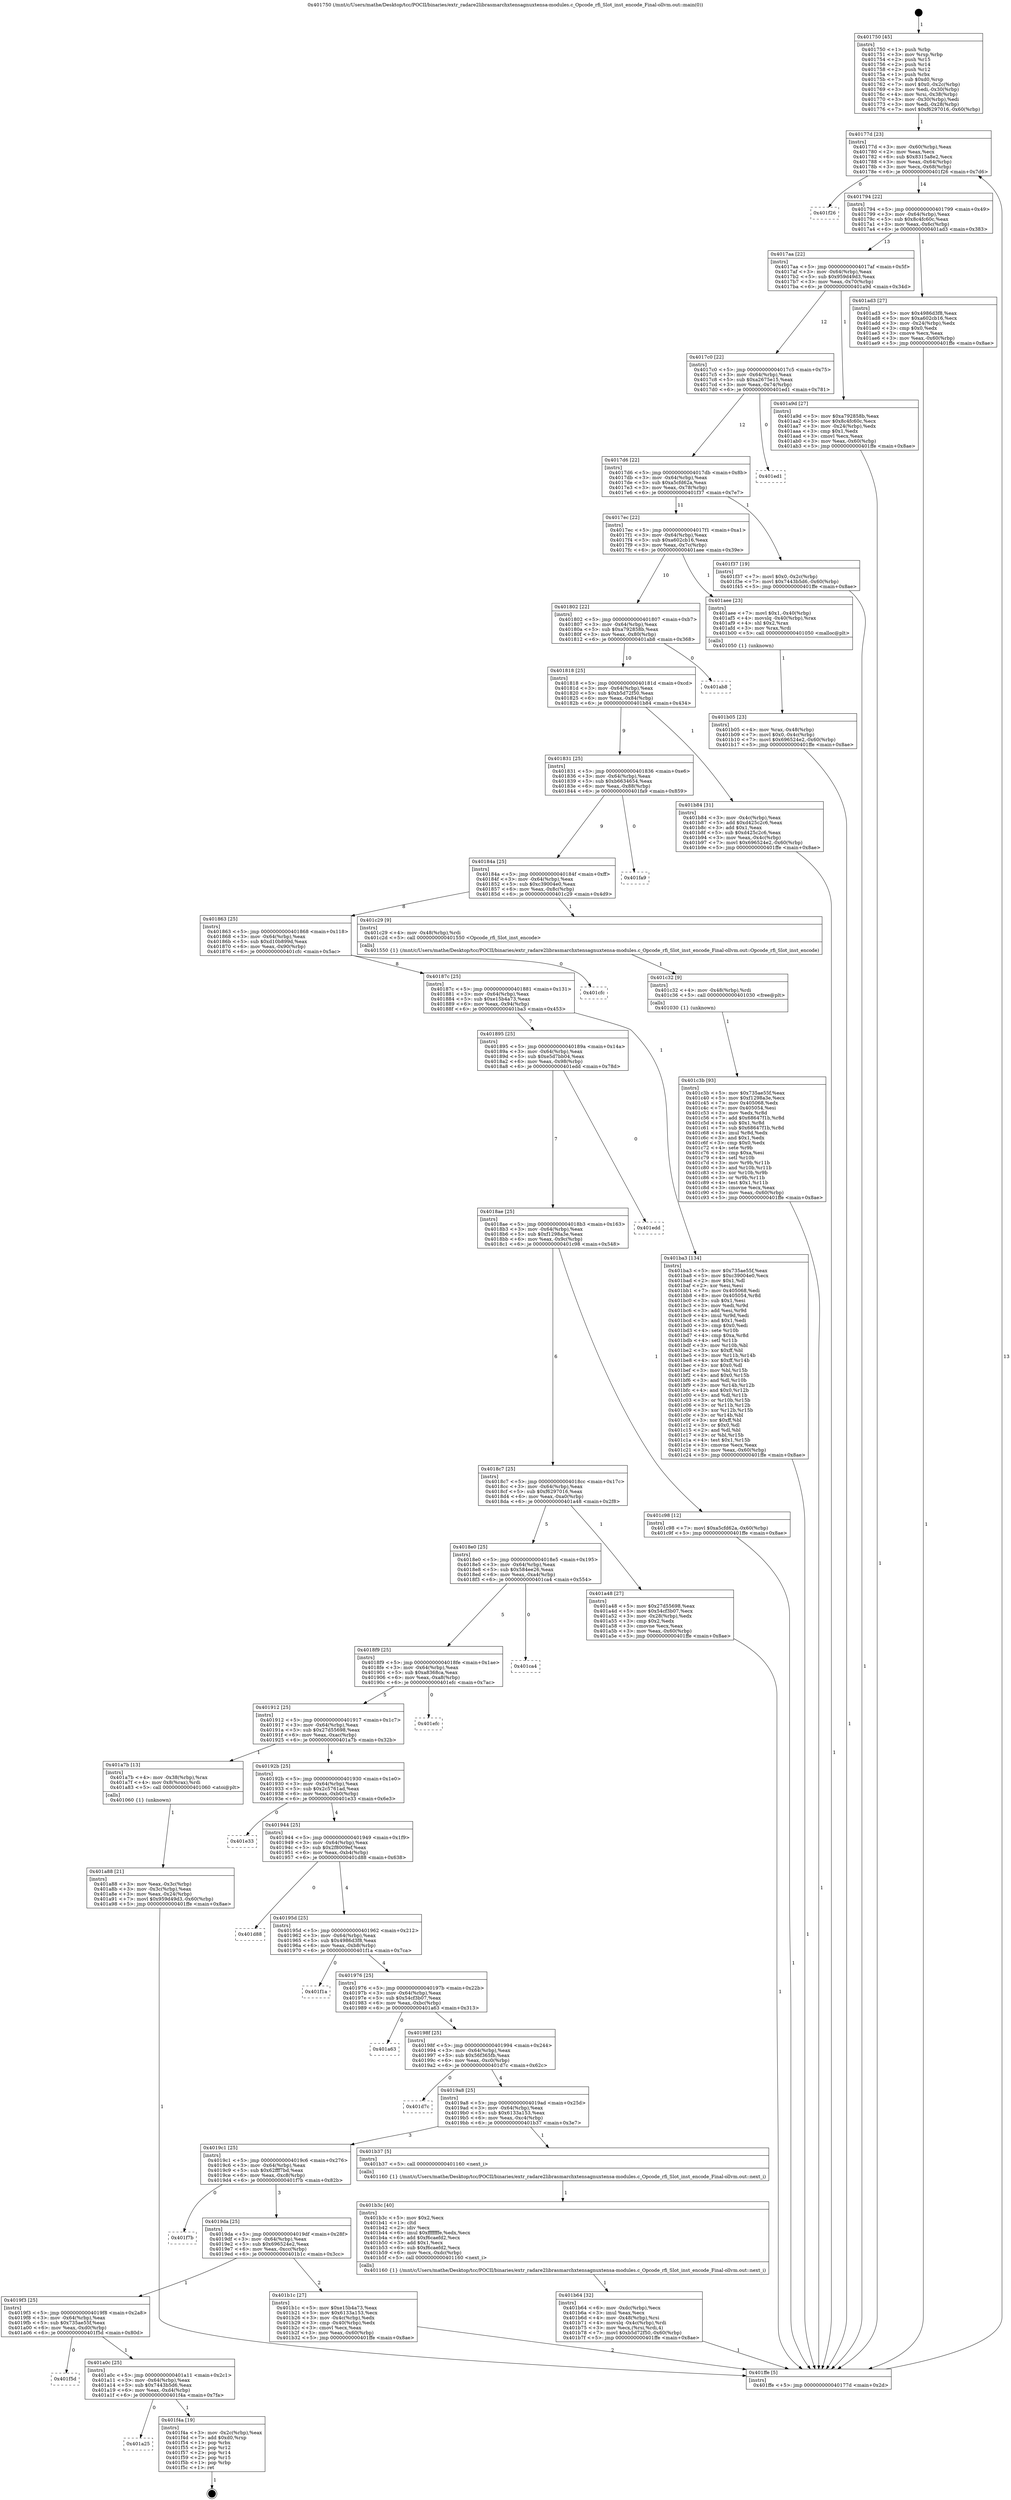 digraph "0x401750" {
  label = "0x401750 (/mnt/c/Users/mathe/Desktop/tcc/POCII/binaries/extr_radare2librasmarchxtensagnuxtensa-modules.c_Opcode_rfi_Slot_inst_encode_Final-ollvm.out::main(0))"
  labelloc = "t"
  node[shape=record]

  Entry [label="",width=0.3,height=0.3,shape=circle,fillcolor=black,style=filled]
  "0x40177d" [label="{
     0x40177d [23]\l
     | [instrs]\l
     &nbsp;&nbsp;0x40177d \<+3\>: mov -0x60(%rbp),%eax\l
     &nbsp;&nbsp;0x401780 \<+2\>: mov %eax,%ecx\l
     &nbsp;&nbsp;0x401782 \<+6\>: sub $0x8315a8e2,%ecx\l
     &nbsp;&nbsp;0x401788 \<+3\>: mov %eax,-0x64(%rbp)\l
     &nbsp;&nbsp;0x40178b \<+3\>: mov %ecx,-0x68(%rbp)\l
     &nbsp;&nbsp;0x40178e \<+6\>: je 0000000000401f26 \<main+0x7d6\>\l
  }"]
  "0x401f26" [label="{
     0x401f26\l
  }", style=dashed]
  "0x401794" [label="{
     0x401794 [22]\l
     | [instrs]\l
     &nbsp;&nbsp;0x401794 \<+5\>: jmp 0000000000401799 \<main+0x49\>\l
     &nbsp;&nbsp;0x401799 \<+3\>: mov -0x64(%rbp),%eax\l
     &nbsp;&nbsp;0x40179c \<+5\>: sub $0x8c4fc60c,%eax\l
     &nbsp;&nbsp;0x4017a1 \<+3\>: mov %eax,-0x6c(%rbp)\l
     &nbsp;&nbsp;0x4017a4 \<+6\>: je 0000000000401ad3 \<main+0x383\>\l
  }"]
  Exit [label="",width=0.3,height=0.3,shape=circle,fillcolor=black,style=filled,peripheries=2]
  "0x401ad3" [label="{
     0x401ad3 [27]\l
     | [instrs]\l
     &nbsp;&nbsp;0x401ad3 \<+5\>: mov $0x4986d3f8,%eax\l
     &nbsp;&nbsp;0x401ad8 \<+5\>: mov $0xa602cb16,%ecx\l
     &nbsp;&nbsp;0x401add \<+3\>: mov -0x24(%rbp),%edx\l
     &nbsp;&nbsp;0x401ae0 \<+3\>: cmp $0x0,%edx\l
     &nbsp;&nbsp;0x401ae3 \<+3\>: cmove %ecx,%eax\l
     &nbsp;&nbsp;0x401ae6 \<+3\>: mov %eax,-0x60(%rbp)\l
     &nbsp;&nbsp;0x401ae9 \<+5\>: jmp 0000000000401ffe \<main+0x8ae\>\l
  }"]
  "0x4017aa" [label="{
     0x4017aa [22]\l
     | [instrs]\l
     &nbsp;&nbsp;0x4017aa \<+5\>: jmp 00000000004017af \<main+0x5f\>\l
     &nbsp;&nbsp;0x4017af \<+3\>: mov -0x64(%rbp),%eax\l
     &nbsp;&nbsp;0x4017b2 \<+5\>: sub $0x959d49d3,%eax\l
     &nbsp;&nbsp;0x4017b7 \<+3\>: mov %eax,-0x70(%rbp)\l
     &nbsp;&nbsp;0x4017ba \<+6\>: je 0000000000401a9d \<main+0x34d\>\l
  }"]
  "0x401a25" [label="{
     0x401a25\l
  }", style=dashed]
  "0x401a9d" [label="{
     0x401a9d [27]\l
     | [instrs]\l
     &nbsp;&nbsp;0x401a9d \<+5\>: mov $0xa792858b,%eax\l
     &nbsp;&nbsp;0x401aa2 \<+5\>: mov $0x8c4fc60c,%ecx\l
     &nbsp;&nbsp;0x401aa7 \<+3\>: mov -0x24(%rbp),%edx\l
     &nbsp;&nbsp;0x401aaa \<+3\>: cmp $0x1,%edx\l
     &nbsp;&nbsp;0x401aad \<+3\>: cmovl %ecx,%eax\l
     &nbsp;&nbsp;0x401ab0 \<+3\>: mov %eax,-0x60(%rbp)\l
     &nbsp;&nbsp;0x401ab3 \<+5\>: jmp 0000000000401ffe \<main+0x8ae\>\l
  }"]
  "0x4017c0" [label="{
     0x4017c0 [22]\l
     | [instrs]\l
     &nbsp;&nbsp;0x4017c0 \<+5\>: jmp 00000000004017c5 \<main+0x75\>\l
     &nbsp;&nbsp;0x4017c5 \<+3\>: mov -0x64(%rbp),%eax\l
     &nbsp;&nbsp;0x4017c8 \<+5\>: sub $0xa2675e15,%eax\l
     &nbsp;&nbsp;0x4017cd \<+3\>: mov %eax,-0x74(%rbp)\l
     &nbsp;&nbsp;0x4017d0 \<+6\>: je 0000000000401ed1 \<main+0x781\>\l
  }"]
  "0x401f4a" [label="{
     0x401f4a [19]\l
     | [instrs]\l
     &nbsp;&nbsp;0x401f4a \<+3\>: mov -0x2c(%rbp),%eax\l
     &nbsp;&nbsp;0x401f4d \<+7\>: add $0xd0,%rsp\l
     &nbsp;&nbsp;0x401f54 \<+1\>: pop %rbx\l
     &nbsp;&nbsp;0x401f55 \<+2\>: pop %r12\l
     &nbsp;&nbsp;0x401f57 \<+2\>: pop %r14\l
     &nbsp;&nbsp;0x401f59 \<+2\>: pop %r15\l
     &nbsp;&nbsp;0x401f5b \<+1\>: pop %rbp\l
     &nbsp;&nbsp;0x401f5c \<+1\>: ret\l
  }"]
  "0x401ed1" [label="{
     0x401ed1\l
  }", style=dashed]
  "0x4017d6" [label="{
     0x4017d6 [22]\l
     | [instrs]\l
     &nbsp;&nbsp;0x4017d6 \<+5\>: jmp 00000000004017db \<main+0x8b\>\l
     &nbsp;&nbsp;0x4017db \<+3\>: mov -0x64(%rbp),%eax\l
     &nbsp;&nbsp;0x4017de \<+5\>: sub $0xa5cfd62a,%eax\l
     &nbsp;&nbsp;0x4017e3 \<+3\>: mov %eax,-0x78(%rbp)\l
     &nbsp;&nbsp;0x4017e6 \<+6\>: je 0000000000401f37 \<main+0x7e7\>\l
  }"]
  "0x401a0c" [label="{
     0x401a0c [25]\l
     | [instrs]\l
     &nbsp;&nbsp;0x401a0c \<+5\>: jmp 0000000000401a11 \<main+0x2c1\>\l
     &nbsp;&nbsp;0x401a11 \<+3\>: mov -0x64(%rbp),%eax\l
     &nbsp;&nbsp;0x401a14 \<+5\>: sub $0x7443b5d6,%eax\l
     &nbsp;&nbsp;0x401a19 \<+6\>: mov %eax,-0xd4(%rbp)\l
     &nbsp;&nbsp;0x401a1f \<+6\>: je 0000000000401f4a \<main+0x7fa\>\l
  }"]
  "0x401f37" [label="{
     0x401f37 [19]\l
     | [instrs]\l
     &nbsp;&nbsp;0x401f37 \<+7\>: movl $0x0,-0x2c(%rbp)\l
     &nbsp;&nbsp;0x401f3e \<+7\>: movl $0x7443b5d6,-0x60(%rbp)\l
     &nbsp;&nbsp;0x401f45 \<+5\>: jmp 0000000000401ffe \<main+0x8ae\>\l
  }"]
  "0x4017ec" [label="{
     0x4017ec [22]\l
     | [instrs]\l
     &nbsp;&nbsp;0x4017ec \<+5\>: jmp 00000000004017f1 \<main+0xa1\>\l
     &nbsp;&nbsp;0x4017f1 \<+3\>: mov -0x64(%rbp),%eax\l
     &nbsp;&nbsp;0x4017f4 \<+5\>: sub $0xa602cb16,%eax\l
     &nbsp;&nbsp;0x4017f9 \<+3\>: mov %eax,-0x7c(%rbp)\l
     &nbsp;&nbsp;0x4017fc \<+6\>: je 0000000000401aee \<main+0x39e\>\l
  }"]
  "0x401f5d" [label="{
     0x401f5d\l
  }", style=dashed]
  "0x401aee" [label="{
     0x401aee [23]\l
     | [instrs]\l
     &nbsp;&nbsp;0x401aee \<+7\>: movl $0x1,-0x40(%rbp)\l
     &nbsp;&nbsp;0x401af5 \<+4\>: movslq -0x40(%rbp),%rax\l
     &nbsp;&nbsp;0x401af9 \<+4\>: shl $0x2,%rax\l
     &nbsp;&nbsp;0x401afd \<+3\>: mov %rax,%rdi\l
     &nbsp;&nbsp;0x401b00 \<+5\>: call 0000000000401050 \<malloc@plt\>\l
     | [calls]\l
     &nbsp;&nbsp;0x401050 \{1\} (unknown)\l
  }"]
  "0x401802" [label="{
     0x401802 [22]\l
     | [instrs]\l
     &nbsp;&nbsp;0x401802 \<+5\>: jmp 0000000000401807 \<main+0xb7\>\l
     &nbsp;&nbsp;0x401807 \<+3\>: mov -0x64(%rbp),%eax\l
     &nbsp;&nbsp;0x40180a \<+5\>: sub $0xa792858b,%eax\l
     &nbsp;&nbsp;0x40180f \<+3\>: mov %eax,-0x80(%rbp)\l
     &nbsp;&nbsp;0x401812 \<+6\>: je 0000000000401ab8 \<main+0x368\>\l
  }"]
  "0x401c3b" [label="{
     0x401c3b [93]\l
     | [instrs]\l
     &nbsp;&nbsp;0x401c3b \<+5\>: mov $0x735ae55f,%eax\l
     &nbsp;&nbsp;0x401c40 \<+5\>: mov $0xf1298a3e,%ecx\l
     &nbsp;&nbsp;0x401c45 \<+7\>: mov 0x405068,%edx\l
     &nbsp;&nbsp;0x401c4c \<+7\>: mov 0x405054,%esi\l
     &nbsp;&nbsp;0x401c53 \<+3\>: mov %edx,%r8d\l
     &nbsp;&nbsp;0x401c56 \<+7\>: add $0x68647f1b,%r8d\l
     &nbsp;&nbsp;0x401c5d \<+4\>: sub $0x1,%r8d\l
     &nbsp;&nbsp;0x401c61 \<+7\>: sub $0x68647f1b,%r8d\l
     &nbsp;&nbsp;0x401c68 \<+4\>: imul %r8d,%edx\l
     &nbsp;&nbsp;0x401c6c \<+3\>: and $0x1,%edx\l
     &nbsp;&nbsp;0x401c6f \<+3\>: cmp $0x0,%edx\l
     &nbsp;&nbsp;0x401c72 \<+4\>: sete %r9b\l
     &nbsp;&nbsp;0x401c76 \<+3\>: cmp $0xa,%esi\l
     &nbsp;&nbsp;0x401c79 \<+4\>: setl %r10b\l
     &nbsp;&nbsp;0x401c7d \<+3\>: mov %r9b,%r11b\l
     &nbsp;&nbsp;0x401c80 \<+3\>: and %r10b,%r11b\l
     &nbsp;&nbsp;0x401c83 \<+3\>: xor %r10b,%r9b\l
     &nbsp;&nbsp;0x401c86 \<+3\>: or %r9b,%r11b\l
     &nbsp;&nbsp;0x401c89 \<+4\>: test $0x1,%r11b\l
     &nbsp;&nbsp;0x401c8d \<+3\>: cmovne %ecx,%eax\l
     &nbsp;&nbsp;0x401c90 \<+3\>: mov %eax,-0x60(%rbp)\l
     &nbsp;&nbsp;0x401c93 \<+5\>: jmp 0000000000401ffe \<main+0x8ae\>\l
  }"]
  "0x401ab8" [label="{
     0x401ab8\l
  }", style=dashed]
  "0x401818" [label="{
     0x401818 [25]\l
     | [instrs]\l
     &nbsp;&nbsp;0x401818 \<+5\>: jmp 000000000040181d \<main+0xcd\>\l
     &nbsp;&nbsp;0x40181d \<+3\>: mov -0x64(%rbp),%eax\l
     &nbsp;&nbsp;0x401820 \<+5\>: sub $0xb5d72f50,%eax\l
     &nbsp;&nbsp;0x401825 \<+6\>: mov %eax,-0x84(%rbp)\l
     &nbsp;&nbsp;0x40182b \<+6\>: je 0000000000401b84 \<main+0x434\>\l
  }"]
  "0x401c32" [label="{
     0x401c32 [9]\l
     | [instrs]\l
     &nbsp;&nbsp;0x401c32 \<+4\>: mov -0x48(%rbp),%rdi\l
     &nbsp;&nbsp;0x401c36 \<+5\>: call 0000000000401030 \<free@plt\>\l
     | [calls]\l
     &nbsp;&nbsp;0x401030 \{1\} (unknown)\l
  }"]
  "0x401b84" [label="{
     0x401b84 [31]\l
     | [instrs]\l
     &nbsp;&nbsp;0x401b84 \<+3\>: mov -0x4c(%rbp),%eax\l
     &nbsp;&nbsp;0x401b87 \<+5\>: add $0xd425c2c6,%eax\l
     &nbsp;&nbsp;0x401b8c \<+3\>: add $0x1,%eax\l
     &nbsp;&nbsp;0x401b8f \<+5\>: sub $0xd425c2c6,%eax\l
     &nbsp;&nbsp;0x401b94 \<+3\>: mov %eax,-0x4c(%rbp)\l
     &nbsp;&nbsp;0x401b97 \<+7\>: movl $0x696524e2,-0x60(%rbp)\l
     &nbsp;&nbsp;0x401b9e \<+5\>: jmp 0000000000401ffe \<main+0x8ae\>\l
  }"]
  "0x401831" [label="{
     0x401831 [25]\l
     | [instrs]\l
     &nbsp;&nbsp;0x401831 \<+5\>: jmp 0000000000401836 \<main+0xe6\>\l
     &nbsp;&nbsp;0x401836 \<+3\>: mov -0x64(%rbp),%eax\l
     &nbsp;&nbsp;0x401839 \<+5\>: sub $0xb6634654,%eax\l
     &nbsp;&nbsp;0x40183e \<+6\>: mov %eax,-0x88(%rbp)\l
     &nbsp;&nbsp;0x401844 \<+6\>: je 0000000000401fa9 \<main+0x859\>\l
  }"]
  "0x401b64" [label="{
     0x401b64 [32]\l
     | [instrs]\l
     &nbsp;&nbsp;0x401b64 \<+6\>: mov -0xdc(%rbp),%ecx\l
     &nbsp;&nbsp;0x401b6a \<+3\>: imul %eax,%ecx\l
     &nbsp;&nbsp;0x401b6d \<+4\>: mov -0x48(%rbp),%rsi\l
     &nbsp;&nbsp;0x401b71 \<+4\>: movslq -0x4c(%rbp),%rdi\l
     &nbsp;&nbsp;0x401b75 \<+3\>: mov %ecx,(%rsi,%rdi,4)\l
     &nbsp;&nbsp;0x401b78 \<+7\>: movl $0xb5d72f50,-0x60(%rbp)\l
     &nbsp;&nbsp;0x401b7f \<+5\>: jmp 0000000000401ffe \<main+0x8ae\>\l
  }"]
  "0x401fa9" [label="{
     0x401fa9\l
  }", style=dashed]
  "0x40184a" [label="{
     0x40184a [25]\l
     | [instrs]\l
     &nbsp;&nbsp;0x40184a \<+5\>: jmp 000000000040184f \<main+0xff\>\l
     &nbsp;&nbsp;0x40184f \<+3\>: mov -0x64(%rbp),%eax\l
     &nbsp;&nbsp;0x401852 \<+5\>: sub $0xc39004e0,%eax\l
     &nbsp;&nbsp;0x401857 \<+6\>: mov %eax,-0x8c(%rbp)\l
     &nbsp;&nbsp;0x40185d \<+6\>: je 0000000000401c29 \<main+0x4d9\>\l
  }"]
  "0x401b3c" [label="{
     0x401b3c [40]\l
     | [instrs]\l
     &nbsp;&nbsp;0x401b3c \<+5\>: mov $0x2,%ecx\l
     &nbsp;&nbsp;0x401b41 \<+1\>: cltd\l
     &nbsp;&nbsp;0x401b42 \<+2\>: idiv %ecx\l
     &nbsp;&nbsp;0x401b44 \<+6\>: imul $0xfffffffe,%edx,%ecx\l
     &nbsp;&nbsp;0x401b4a \<+6\>: add $0xf6caefd2,%ecx\l
     &nbsp;&nbsp;0x401b50 \<+3\>: add $0x1,%ecx\l
     &nbsp;&nbsp;0x401b53 \<+6\>: sub $0xf6caefd2,%ecx\l
     &nbsp;&nbsp;0x401b59 \<+6\>: mov %ecx,-0xdc(%rbp)\l
     &nbsp;&nbsp;0x401b5f \<+5\>: call 0000000000401160 \<next_i\>\l
     | [calls]\l
     &nbsp;&nbsp;0x401160 \{1\} (/mnt/c/Users/mathe/Desktop/tcc/POCII/binaries/extr_radare2librasmarchxtensagnuxtensa-modules.c_Opcode_rfi_Slot_inst_encode_Final-ollvm.out::next_i)\l
  }"]
  "0x401c29" [label="{
     0x401c29 [9]\l
     | [instrs]\l
     &nbsp;&nbsp;0x401c29 \<+4\>: mov -0x48(%rbp),%rdi\l
     &nbsp;&nbsp;0x401c2d \<+5\>: call 0000000000401550 \<Opcode_rfi_Slot_inst_encode\>\l
     | [calls]\l
     &nbsp;&nbsp;0x401550 \{1\} (/mnt/c/Users/mathe/Desktop/tcc/POCII/binaries/extr_radare2librasmarchxtensagnuxtensa-modules.c_Opcode_rfi_Slot_inst_encode_Final-ollvm.out::Opcode_rfi_Slot_inst_encode)\l
  }"]
  "0x401863" [label="{
     0x401863 [25]\l
     | [instrs]\l
     &nbsp;&nbsp;0x401863 \<+5\>: jmp 0000000000401868 \<main+0x118\>\l
     &nbsp;&nbsp;0x401868 \<+3\>: mov -0x64(%rbp),%eax\l
     &nbsp;&nbsp;0x40186b \<+5\>: sub $0xd10b899d,%eax\l
     &nbsp;&nbsp;0x401870 \<+6\>: mov %eax,-0x90(%rbp)\l
     &nbsp;&nbsp;0x401876 \<+6\>: je 0000000000401cfc \<main+0x5ac\>\l
  }"]
  "0x4019f3" [label="{
     0x4019f3 [25]\l
     | [instrs]\l
     &nbsp;&nbsp;0x4019f3 \<+5\>: jmp 00000000004019f8 \<main+0x2a8\>\l
     &nbsp;&nbsp;0x4019f8 \<+3\>: mov -0x64(%rbp),%eax\l
     &nbsp;&nbsp;0x4019fb \<+5\>: sub $0x735ae55f,%eax\l
     &nbsp;&nbsp;0x401a00 \<+6\>: mov %eax,-0xd0(%rbp)\l
     &nbsp;&nbsp;0x401a06 \<+6\>: je 0000000000401f5d \<main+0x80d\>\l
  }"]
  "0x401cfc" [label="{
     0x401cfc\l
  }", style=dashed]
  "0x40187c" [label="{
     0x40187c [25]\l
     | [instrs]\l
     &nbsp;&nbsp;0x40187c \<+5\>: jmp 0000000000401881 \<main+0x131\>\l
     &nbsp;&nbsp;0x401881 \<+3\>: mov -0x64(%rbp),%eax\l
     &nbsp;&nbsp;0x401884 \<+5\>: sub $0xe15b4a73,%eax\l
     &nbsp;&nbsp;0x401889 \<+6\>: mov %eax,-0x94(%rbp)\l
     &nbsp;&nbsp;0x40188f \<+6\>: je 0000000000401ba3 \<main+0x453\>\l
  }"]
  "0x401b1c" [label="{
     0x401b1c [27]\l
     | [instrs]\l
     &nbsp;&nbsp;0x401b1c \<+5\>: mov $0xe15b4a73,%eax\l
     &nbsp;&nbsp;0x401b21 \<+5\>: mov $0x6133a153,%ecx\l
     &nbsp;&nbsp;0x401b26 \<+3\>: mov -0x4c(%rbp),%edx\l
     &nbsp;&nbsp;0x401b29 \<+3\>: cmp -0x40(%rbp),%edx\l
     &nbsp;&nbsp;0x401b2c \<+3\>: cmovl %ecx,%eax\l
     &nbsp;&nbsp;0x401b2f \<+3\>: mov %eax,-0x60(%rbp)\l
     &nbsp;&nbsp;0x401b32 \<+5\>: jmp 0000000000401ffe \<main+0x8ae\>\l
  }"]
  "0x401ba3" [label="{
     0x401ba3 [134]\l
     | [instrs]\l
     &nbsp;&nbsp;0x401ba3 \<+5\>: mov $0x735ae55f,%eax\l
     &nbsp;&nbsp;0x401ba8 \<+5\>: mov $0xc39004e0,%ecx\l
     &nbsp;&nbsp;0x401bad \<+2\>: mov $0x1,%dl\l
     &nbsp;&nbsp;0x401baf \<+2\>: xor %esi,%esi\l
     &nbsp;&nbsp;0x401bb1 \<+7\>: mov 0x405068,%edi\l
     &nbsp;&nbsp;0x401bb8 \<+8\>: mov 0x405054,%r8d\l
     &nbsp;&nbsp;0x401bc0 \<+3\>: sub $0x1,%esi\l
     &nbsp;&nbsp;0x401bc3 \<+3\>: mov %edi,%r9d\l
     &nbsp;&nbsp;0x401bc6 \<+3\>: add %esi,%r9d\l
     &nbsp;&nbsp;0x401bc9 \<+4\>: imul %r9d,%edi\l
     &nbsp;&nbsp;0x401bcd \<+3\>: and $0x1,%edi\l
     &nbsp;&nbsp;0x401bd0 \<+3\>: cmp $0x0,%edi\l
     &nbsp;&nbsp;0x401bd3 \<+4\>: sete %r10b\l
     &nbsp;&nbsp;0x401bd7 \<+4\>: cmp $0xa,%r8d\l
     &nbsp;&nbsp;0x401bdb \<+4\>: setl %r11b\l
     &nbsp;&nbsp;0x401bdf \<+3\>: mov %r10b,%bl\l
     &nbsp;&nbsp;0x401be2 \<+3\>: xor $0xff,%bl\l
     &nbsp;&nbsp;0x401be5 \<+3\>: mov %r11b,%r14b\l
     &nbsp;&nbsp;0x401be8 \<+4\>: xor $0xff,%r14b\l
     &nbsp;&nbsp;0x401bec \<+3\>: xor $0x0,%dl\l
     &nbsp;&nbsp;0x401bef \<+3\>: mov %bl,%r15b\l
     &nbsp;&nbsp;0x401bf2 \<+4\>: and $0x0,%r15b\l
     &nbsp;&nbsp;0x401bf6 \<+3\>: and %dl,%r10b\l
     &nbsp;&nbsp;0x401bf9 \<+3\>: mov %r14b,%r12b\l
     &nbsp;&nbsp;0x401bfc \<+4\>: and $0x0,%r12b\l
     &nbsp;&nbsp;0x401c00 \<+3\>: and %dl,%r11b\l
     &nbsp;&nbsp;0x401c03 \<+3\>: or %r10b,%r15b\l
     &nbsp;&nbsp;0x401c06 \<+3\>: or %r11b,%r12b\l
     &nbsp;&nbsp;0x401c09 \<+3\>: xor %r12b,%r15b\l
     &nbsp;&nbsp;0x401c0c \<+3\>: or %r14b,%bl\l
     &nbsp;&nbsp;0x401c0f \<+3\>: xor $0xff,%bl\l
     &nbsp;&nbsp;0x401c12 \<+3\>: or $0x0,%dl\l
     &nbsp;&nbsp;0x401c15 \<+2\>: and %dl,%bl\l
     &nbsp;&nbsp;0x401c17 \<+3\>: or %bl,%r15b\l
     &nbsp;&nbsp;0x401c1a \<+4\>: test $0x1,%r15b\l
     &nbsp;&nbsp;0x401c1e \<+3\>: cmovne %ecx,%eax\l
     &nbsp;&nbsp;0x401c21 \<+3\>: mov %eax,-0x60(%rbp)\l
     &nbsp;&nbsp;0x401c24 \<+5\>: jmp 0000000000401ffe \<main+0x8ae\>\l
  }"]
  "0x401895" [label="{
     0x401895 [25]\l
     | [instrs]\l
     &nbsp;&nbsp;0x401895 \<+5\>: jmp 000000000040189a \<main+0x14a\>\l
     &nbsp;&nbsp;0x40189a \<+3\>: mov -0x64(%rbp),%eax\l
     &nbsp;&nbsp;0x40189d \<+5\>: sub $0xe5d7bb04,%eax\l
     &nbsp;&nbsp;0x4018a2 \<+6\>: mov %eax,-0x98(%rbp)\l
     &nbsp;&nbsp;0x4018a8 \<+6\>: je 0000000000401edd \<main+0x78d\>\l
  }"]
  "0x4019da" [label="{
     0x4019da [25]\l
     | [instrs]\l
     &nbsp;&nbsp;0x4019da \<+5\>: jmp 00000000004019df \<main+0x28f\>\l
     &nbsp;&nbsp;0x4019df \<+3\>: mov -0x64(%rbp),%eax\l
     &nbsp;&nbsp;0x4019e2 \<+5\>: sub $0x696524e2,%eax\l
     &nbsp;&nbsp;0x4019e7 \<+6\>: mov %eax,-0xcc(%rbp)\l
     &nbsp;&nbsp;0x4019ed \<+6\>: je 0000000000401b1c \<main+0x3cc\>\l
  }"]
  "0x401edd" [label="{
     0x401edd\l
  }", style=dashed]
  "0x4018ae" [label="{
     0x4018ae [25]\l
     | [instrs]\l
     &nbsp;&nbsp;0x4018ae \<+5\>: jmp 00000000004018b3 \<main+0x163\>\l
     &nbsp;&nbsp;0x4018b3 \<+3\>: mov -0x64(%rbp),%eax\l
     &nbsp;&nbsp;0x4018b6 \<+5\>: sub $0xf1298a3e,%eax\l
     &nbsp;&nbsp;0x4018bb \<+6\>: mov %eax,-0x9c(%rbp)\l
     &nbsp;&nbsp;0x4018c1 \<+6\>: je 0000000000401c98 \<main+0x548\>\l
  }"]
  "0x401f7b" [label="{
     0x401f7b\l
  }", style=dashed]
  "0x401c98" [label="{
     0x401c98 [12]\l
     | [instrs]\l
     &nbsp;&nbsp;0x401c98 \<+7\>: movl $0xa5cfd62a,-0x60(%rbp)\l
     &nbsp;&nbsp;0x401c9f \<+5\>: jmp 0000000000401ffe \<main+0x8ae\>\l
  }"]
  "0x4018c7" [label="{
     0x4018c7 [25]\l
     | [instrs]\l
     &nbsp;&nbsp;0x4018c7 \<+5\>: jmp 00000000004018cc \<main+0x17c\>\l
     &nbsp;&nbsp;0x4018cc \<+3\>: mov -0x64(%rbp),%eax\l
     &nbsp;&nbsp;0x4018cf \<+5\>: sub $0xf6297016,%eax\l
     &nbsp;&nbsp;0x4018d4 \<+6\>: mov %eax,-0xa0(%rbp)\l
     &nbsp;&nbsp;0x4018da \<+6\>: je 0000000000401a48 \<main+0x2f8\>\l
  }"]
  "0x4019c1" [label="{
     0x4019c1 [25]\l
     | [instrs]\l
     &nbsp;&nbsp;0x4019c1 \<+5\>: jmp 00000000004019c6 \<main+0x276\>\l
     &nbsp;&nbsp;0x4019c6 \<+3\>: mov -0x64(%rbp),%eax\l
     &nbsp;&nbsp;0x4019c9 \<+5\>: sub $0x62fff7bd,%eax\l
     &nbsp;&nbsp;0x4019ce \<+6\>: mov %eax,-0xc8(%rbp)\l
     &nbsp;&nbsp;0x4019d4 \<+6\>: je 0000000000401f7b \<main+0x82b\>\l
  }"]
  "0x401a48" [label="{
     0x401a48 [27]\l
     | [instrs]\l
     &nbsp;&nbsp;0x401a48 \<+5\>: mov $0x27d55698,%eax\l
     &nbsp;&nbsp;0x401a4d \<+5\>: mov $0x54cf3b07,%ecx\l
     &nbsp;&nbsp;0x401a52 \<+3\>: mov -0x28(%rbp),%edx\l
     &nbsp;&nbsp;0x401a55 \<+3\>: cmp $0x2,%edx\l
     &nbsp;&nbsp;0x401a58 \<+3\>: cmovne %ecx,%eax\l
     &nbsp;&nbsp;0x401a5b \<+3\>: mov %eax,-0x60(%rbp)\l
     &nbsp;&nbsp;0x401a5e \<+5\>: jmp 0000000000401ffe \<main+0x8ae\>\l
  }"]
  "0x4018e0" [label="{
     0x4018e0 [25]\l
     | [instrs]\l
     &nbsp;&nbsp;0x4018e0 \<+5\>: jmp 00000000004018e5 \<main+0x195\>\l
     &nbsp;&nbsp;0x4018e5 \<+3\>: mov -0x64(%rbp),%eax\l
     &nbsp;&nbsp;0x4018e8 \<+5\>: sub $0x584ee26,%eax\l
     &nbsp;&nbsp;0x4018ed \<+6\>: mov %eax,-0xa4(%rbp)\l
     &nbsp;&nbsp;0x4018f3 \<+6\>: je 0000000000401ca4 \<main+0x554\>\l
  }"]
  "0x401ffe" [label="{
     0x401ffe [5]\l
     | [instrs]\l
     &nbsp;&nbsp;0x401ffe \<+5\>: jmp 000000000040177d \<main+0x2d\>\l
  }"]
  "0x401750" [label="{
     0x401750 [45]\l
     | [instrs]\l
     &nbsp;&nbsp;0x401750 \<+1\>: push %rbp\l
     &nbsp;&nbsp;0x401751 \<+3\>: mov %rsp,%rbp\l
     &nbsp;&nbsp;0x401754 \<+2\>: push %r15\l
     &nbsp;&nbsp;0x401756 \<+2\>: push %r14\l
     &nbsp;&nbsp;0x401758 \<+2\>: push %r12\l
     &nbsp;&nbsp;0x40175a \<+1\>: push %rbx\l
     &nbsp;&nbsp;0x40175b \<+7\>: sub $0xd0,%rsp\l
     &nbsp;&nbsp;0x401762 \<+7\>: movl $0x0,-0x2c(%rbp)\l
     &nbsp;&nbsp;0x401769 \<+3\>: mov %edi,-0x30(%rbp)\l
     &nbsp;&nbsp;0x40176c \<+4\>: mov %rsi,-0x38(%rbp)\l
     &nbsp;&nbsp;0x401770 \<+3\>: mov -0x30(%rbp),%edi\l
     &nbsp;&nbsp;0x401773 \<+3\>: mov %edi,-0x28(%rbp)\l
     &nbsp;&nbsp;0x401776 \<+7\>: movl $0xf6297016,-0x60(%rbp)\l
  }"]
  "0x401b37" [label="{
     0x401b37 [5]\l
     | [instrs]\l
     &nbsp;&nbsp;0x401b37 \<+5\>: call 0000000000401160 \<next_i\>\l
     | [calls]\l
     &nbsp;&nbsp;0x401160 \{1\} (/mnt/c/Users/mathe/Desktop/tcc/POCII/binaries/extr_radare2librasmarchxtensagnuxtensa-modules.c_Opcode_rfi_Slot_inst_encode_Final-ollvm.out::next_i)\l
  }"]
  "0x401ca4" [label="{
     0x401ca4\l
  }", style=dashed]
  "0x4018f9" [label="{
     0x4018f9 [25]\l
     | [instrs]\l
     &nbsp;&nbsp;0x4018f9 \<+5\>: jmp 00000000004018fe \<main+0x1ae\>\l
     &nbsp;&nbsp;0x4018fe \<+3\>: mov -0x64(%rbp),%eax\l
     &nbsp;&nbsp;0x401901 \<+5\>: sub $0xa8368ca,%eax\l
     &nbsp;&nbsp;0x401906 \<+6\>: mov %eax,-0xa8(%rbp)\l
     &nbsp;&nbsp;0x40190c \<+6\>: je 0000000000401efc \<main+0x7ac\>\l
  }"]
  "0x4019a8" [label="{
     0x4019a8 [25]\l
     | [instrs]\l
     &nbsp;&nbsp;0x4019a8 \<+5\>: jmp 00000000004019ad \<main+0x25d\>\l
     &nbsp;&nbsp;0x4019ad \<+3\>: mov -0x64(%rbp),%eax\l
     &nbsp;&nbsp;0x4019b0 \<+5\>: sub $0x6133a153,%eax\l
     &nbsp;&nbsp;0x4019b5 \<+6\>: mov %eax,-0xc4(%rbp)\l
     &nbsp;&nbsp;0x4019bb \<+6\>: je 0000000000401b37 \<main+0x3e7\>\l
  }"]
  "0x401efc" [label="{
     0x401efc\l
  }", style=dashed]
  "0x401912" [label="{
     0x401912 [25]\l
     | [instrs]\l
     &nbsp;&nbsp;0x401912 \<+5\>: jmp 0000000000401917 \<main+0x1c7\>\l
     &nbsp;&nbsp;0x401917 \<+3\>: mov -0x64(%rbp),%eax\l
     &nbsp;&nbsp;0x40191a \<+5\>: sub $0x27d55698,%eax\l
     &nbsp;&nbsp;0x40191f \<+6\>: mov %eax,-0xac(%rbp)\l
     &nbsp;&nbsp;0x401925 \<+6\>: je 0000000000401a7b \<main+0x32b\>\l
  }"]
  "0x401d7c" [label="{
     0x401d7c\l
  }", style=dashed]
  "0x401a7b" [label="{
     0x401a7b [13]\l
     | [instrs]\l
     &nbsp;&nbsp;0x401a7b \<+4\>: mov -0x38(%rbp),%rax\l
     &nbsp;&nbsp;0x401a7f \<+4\>: mov 0x8(%rax),%rdi\l
     &nbsp;&nbsp;0x401a83 \<+5\>: call 0000000000401060 \<atoi@plt\>\l
     | [calls]\l
     &nbsp;&nbsp;0x401060 \{1\} (unknown)\l
  }"]
  "0x40192b" [label="{
     0x40192b [25]\l
     | [instrs]\l
     &nbsp;&nbsp;0x40192b \<+5\>: jmp 0000000000401930 \<main+0x1e0\>\l
     &nbsp;&nbsp;0x401930 \<+3\>: mov -0x64(%rbp),%eax\l
     &nbsp;&nbsp;0x401933 \<+5\>: sub $0x2c5761ad,%eax\l
     &nbsp;&nbsp;0x401938 \<+6\>: mov %eax,-0xb0(%rbp)\l
     &nbsp;&nbsp;0x40193e \<+6\>: je 0000000000401e33 \<main+0x6e3\>\l
  }"]
  "0x401a88" [label="{
     0x401a88 [21]\l
     | [instrs]\l
     &nbsp;&nbsp;0x401a88 \<+3\>: mov %eax,-0x3c(%rbp)\l
     &nbsp;&nbsp;0x401a8b \<+3\>: mov -0x3c(%rbp),%eax\l
     &nbsp;&nbsp;0x401a8e \<+3\>: mov %eax,-0x24(%rbp)\l
     &nbsp;&nbsp;0x401a91 \<+7\>: movl $0x959d49d3,-0x60(%rbp)\l
     &nbsp;&nbsp;0x401a98 \<+5\>: jmp 0000000000401ffe \<main+0x8ae\>\l
  }"]
  "0x401b05" [label="{
     0x401b05 [23]\l
     | [instrs]\l
     &nbsp;&nbsp;0x401b05 \<+4\>: mov %rax,-0x48(%rbp)\l
     &nbsp;&nbsp;0x401b09 \<+7\>: movl $0x0,-0x4c(%rbp)\l
     &nbsp;&nbsp;0x401b10 \<+7\>: movl $0x696524e2,-0x60(%rbp)\l
     &nbsp;&nbsp;0x401b17 \<+5\>: jmp 0000000000401ffe \<main+0x8ae\>\l
  }"]
  "0x40198f" [label="{
     0x40198f [25]\l
     | [instrs]\l
     &nbsp;&nbsp;0x40198f \<+5\>: jmp 0000000000401994 \<main+0x244\>\l
     &nbsp;&nbsp;0x401994 \<+3\>: mov -0x64(%rbp),%eax\l
     &nbsp;&nbsp;0x401997 \<+5\>: sub $0x56f365fb,%eax\l
     &nbsp;&nbsp;0x40199c \<+6\>: mov %eax,-0xc0(%rbp)\l
     &nbsp;&nbsp;0x4019a2 \<+6\>: je 0000000000401d7c \<main+0x62c\>\l
  }"]
  "0x401e33" [label="{
     0x401e33\l
  }", style=dashed]
  "0x401944" [label="{
     0x401944 [25]\l
     | [instrs]\l
     &nbsp;&nbsp;0x401944 \<+5\>: jmp 0000000000401949 \<main+0x1f9\>\l
     &nbsp;&nbsp;0x401949 \<+3\>: mov -0x64(%rbp),%eax\l
     &nbsp;&nbsp;0x40194c \<+5\>: sub $0x2f8009ef,%eax\l
     &nbsp;&nbsp;0x401951 \<+6\>: mov %eax,-0xb4(%rbp)\l
     &nbsp;&nbsp;0x401957 \<+6\>: je 0000000000401d88 \<main+0x638\>\l
  }"]
  "0x401a63" [label="{
     0x401a63\l
  }", style=dashed]
  "0x401d88" [label="{
     0x401d88\l
  }", style=dashed]
  "0x40195d" [label="{
     0x40195d [25]\l
     | [instrs]\l
     &nbsp;&nbsp;0x40195d \<+5\>: jmp 0000000000401962 \<main+0x212\>\l
     &nbsp;&nbsp;0x401962 \<+3\>: mov -0x64(%rbp),%eax\l
     &nbsp;&nbsp;0x401965 \<+5\>: sub $0x4986d3f8,%eax\l
     &nbsp;&nbsp;0x40196a \<+6\>: mov %eax,-0xb8(%rbp)\l
     &nbsp;&nbsp;0x401970 \<+6\>: je 0000000000401f1a \<main+0x7ca\>\l
  }"]
  "0x401976" [label="{
     0x401976 [25]\l
     | [instrs]\l
     &nbsp;&nbsp;0x401976 \<+5\>: jmp 000000000040197b \<main+0x22b\>\l
     &nbsp;&nbsp;0x40197b \<+3\>: mov -0x64(%rbp),%eax\l
     &nbsp;&nbsp;0x40197e \<+5\>: sub $0x54cf3b07,%eax\l
     &nbsp;&nbsp;0x401983 \<+6\>: mov %eax,-0xbc(%rbp)\l
     &nbsp;&nbsp;0x401989 \<+6\>: je 0000000000401a63 \<main+0x313\>\l
  }"]
  "0x401f1a" [label="{
     0x401f1a\l
  }", style=dashed]
  Entry -> "0x401750" [label=" 1"]
  "0x40177d" -> "0x401f26" [label=" 0"]
  "0x40177d" -> "0x401794" [label=" 14"]
  "0x401f4a" -> Exit [label=" 1"]
  "0x401794" -> "0x401ad3" [label=" 1"]
  "0x401794" -> "0x4017aa" [label=" 13"]
  "0x401a0c" -> "0x401a25" [label=" 0"]
  "0x4017aa" -> "0x401a9d" [label=" 1"]
  "0x4017aa" -> "0x4017c0" [label=" 12"]
  "0x401a0c" -> "0x401f4a" [label=" 1"]
  "0x4017c0" -> "0x401ed1" [label=" 0"]
  "0x4017c0" -> "0x4017d6" [label=" 12"]
  "0x4019f3" -> "0x401a0c" [label=" 1"]
  "0x4017d6" -> "0x401f37" [label=" 1"]
  "0x4017d6" -> "0x4017ec" [label=" 11"]
  "0x4019f3" -> "0x401f5d" [label=" 0"]
  "0x4017ec" -> "0x401aee" [label=" 1"]
  "0x4017ec" -> "0x401802" [label=" 10"]
  "0x401f37" -> "0x401ffe" [label=" 1"]
  "0x401802" -> "0x401ab8" [label=" 0"]
  "0x401802" -> "0x401818" [label=" 10"]
  "0x401c98" -> "0x401ffe" [label=" 1"]
  "0x401818" -> "0x401b84" [label=" 1"]
  "0x401818" -> "0x401831" [label=" 9"]
  "0x401c3b" -> "0x401ffe" [label=" 1"]
  "0x401831" -> "0x401fa9" [label=" 0"]
  "0x401831" -> "0x40184a" [label=" 9"]
  "0x401c32" -> "0x401c3b" [label=" 1"]
  "0x40184a" -> "0x401c29" [label=" 1"]
  "0x40184a" -> "0x401863" [label=" 8"]
  "0x401c29" -> "0x401c32" [label=" 1"]
  "0x401863" -> "0x401cfc" [label=" 0"]
  "0x401863" -> "0x40187c" [label=" 8"]
  "0x401ba3" -> "0x401ffe" [label=" 1"]
  "0x40187c" -> "0x401ba3" [label=" 1"]
  "0x40187c" -> "0x401895" [label=" 7"]
  "0x401b84" -> "0x401ffe" [label=" 1"]
  "0x401895" -> "0x401edd" [label=" 0"]
  "0x401895" -> "0x4018ae" [label=" 7"]
  "0x401b3c" -> "0x401b64" [label=" 1"]
  "0x4018ae" -> "0x401c98" [label=" 1"]
  "0x4018ae" -> "0x4018c7" [label=" 6"]
  "0x401b37" -> "0x401b3c" [label=" 1"]
  "0x4018c7" -> "0x401a48" [label=" 1"]
  "0x4018c7" -> "0x4018e0" [label=" 5"]
  "0x401a48" -> "0x401ffe" [label=" 1"]
  "0x401750" -> "0x40177d" [label=" 1"]
  "0x401ffe" -> "0x40177d" [label=" 13"]
  "0x4019da" -> "0x4019f3" [label=" 1"]
  "0x4018e0" -> "0x401ca4" [label=" 0"]
  "0x4018e0" -> "0x4018f9" [label=" 5"]
  "0x4019da" -> "0x401b1c" [label=" 2"]
  "0x4018f9" -> "0x401efc" [label=" 0"]
  "0x4018f9" -> "0x401912" [label=" 5"]
  "0x4019c1" -> "0x4019da" [label=" 3"]
  "0x401912" -> "0x401a7b" [label=" 1"]
  "0x401912" -> "0x40192b" [label=" 4"]
  "0x401a7b" -> "0x401a88" [label=" 1"]
  "0x401a88" -> "0x401ffe" [label=" 1"]
  "0x401a9d" -> "0x401ffe" [label=" 1"]
  "0x401ad3" -> "0x401ffe" [label=" 1"]
  "0x401aee" -> "0x401b05" [label=" 1"]
  "0x401b05" -> "0x401ffe" [label=" 1"]
  "0x4019c1" -> "0x401f7b" [label=" 0"]
  "0x40192b" -> "0x401e33" [label=" 0"]
  "0x40192b" -> "0x401944" [label=" 4"]
  "0x4019a8" -> "0x4019c1" [label=" 3"]
  "0x401944" -> "0x401d88" [label=" 0"]
  "0x401944" -> "0x40195d" [label=" 4"]
  "0x4019a8" -> "0x401b37" [label=" 1"]
  "0x40195d" -> "0x401f1a" [label=" 0"]
  "0x40195d" -> "0x401976" [label=" 4"]
  "0x401b64" -> "0x401ffe" [label=" 1"]
  "0x401976" -> "0x401a63" [label=" 0"]
  "0x401976" -> "0x40198f" [label=" 4"]
  "0x401b1c" -> "0x401ffe" [label=" 2"]
  "0x40198f" -> "0x401d7c" [label=" 0"]
  "0x40198f" -> "0x4019a8" [label=" 4"]
}
